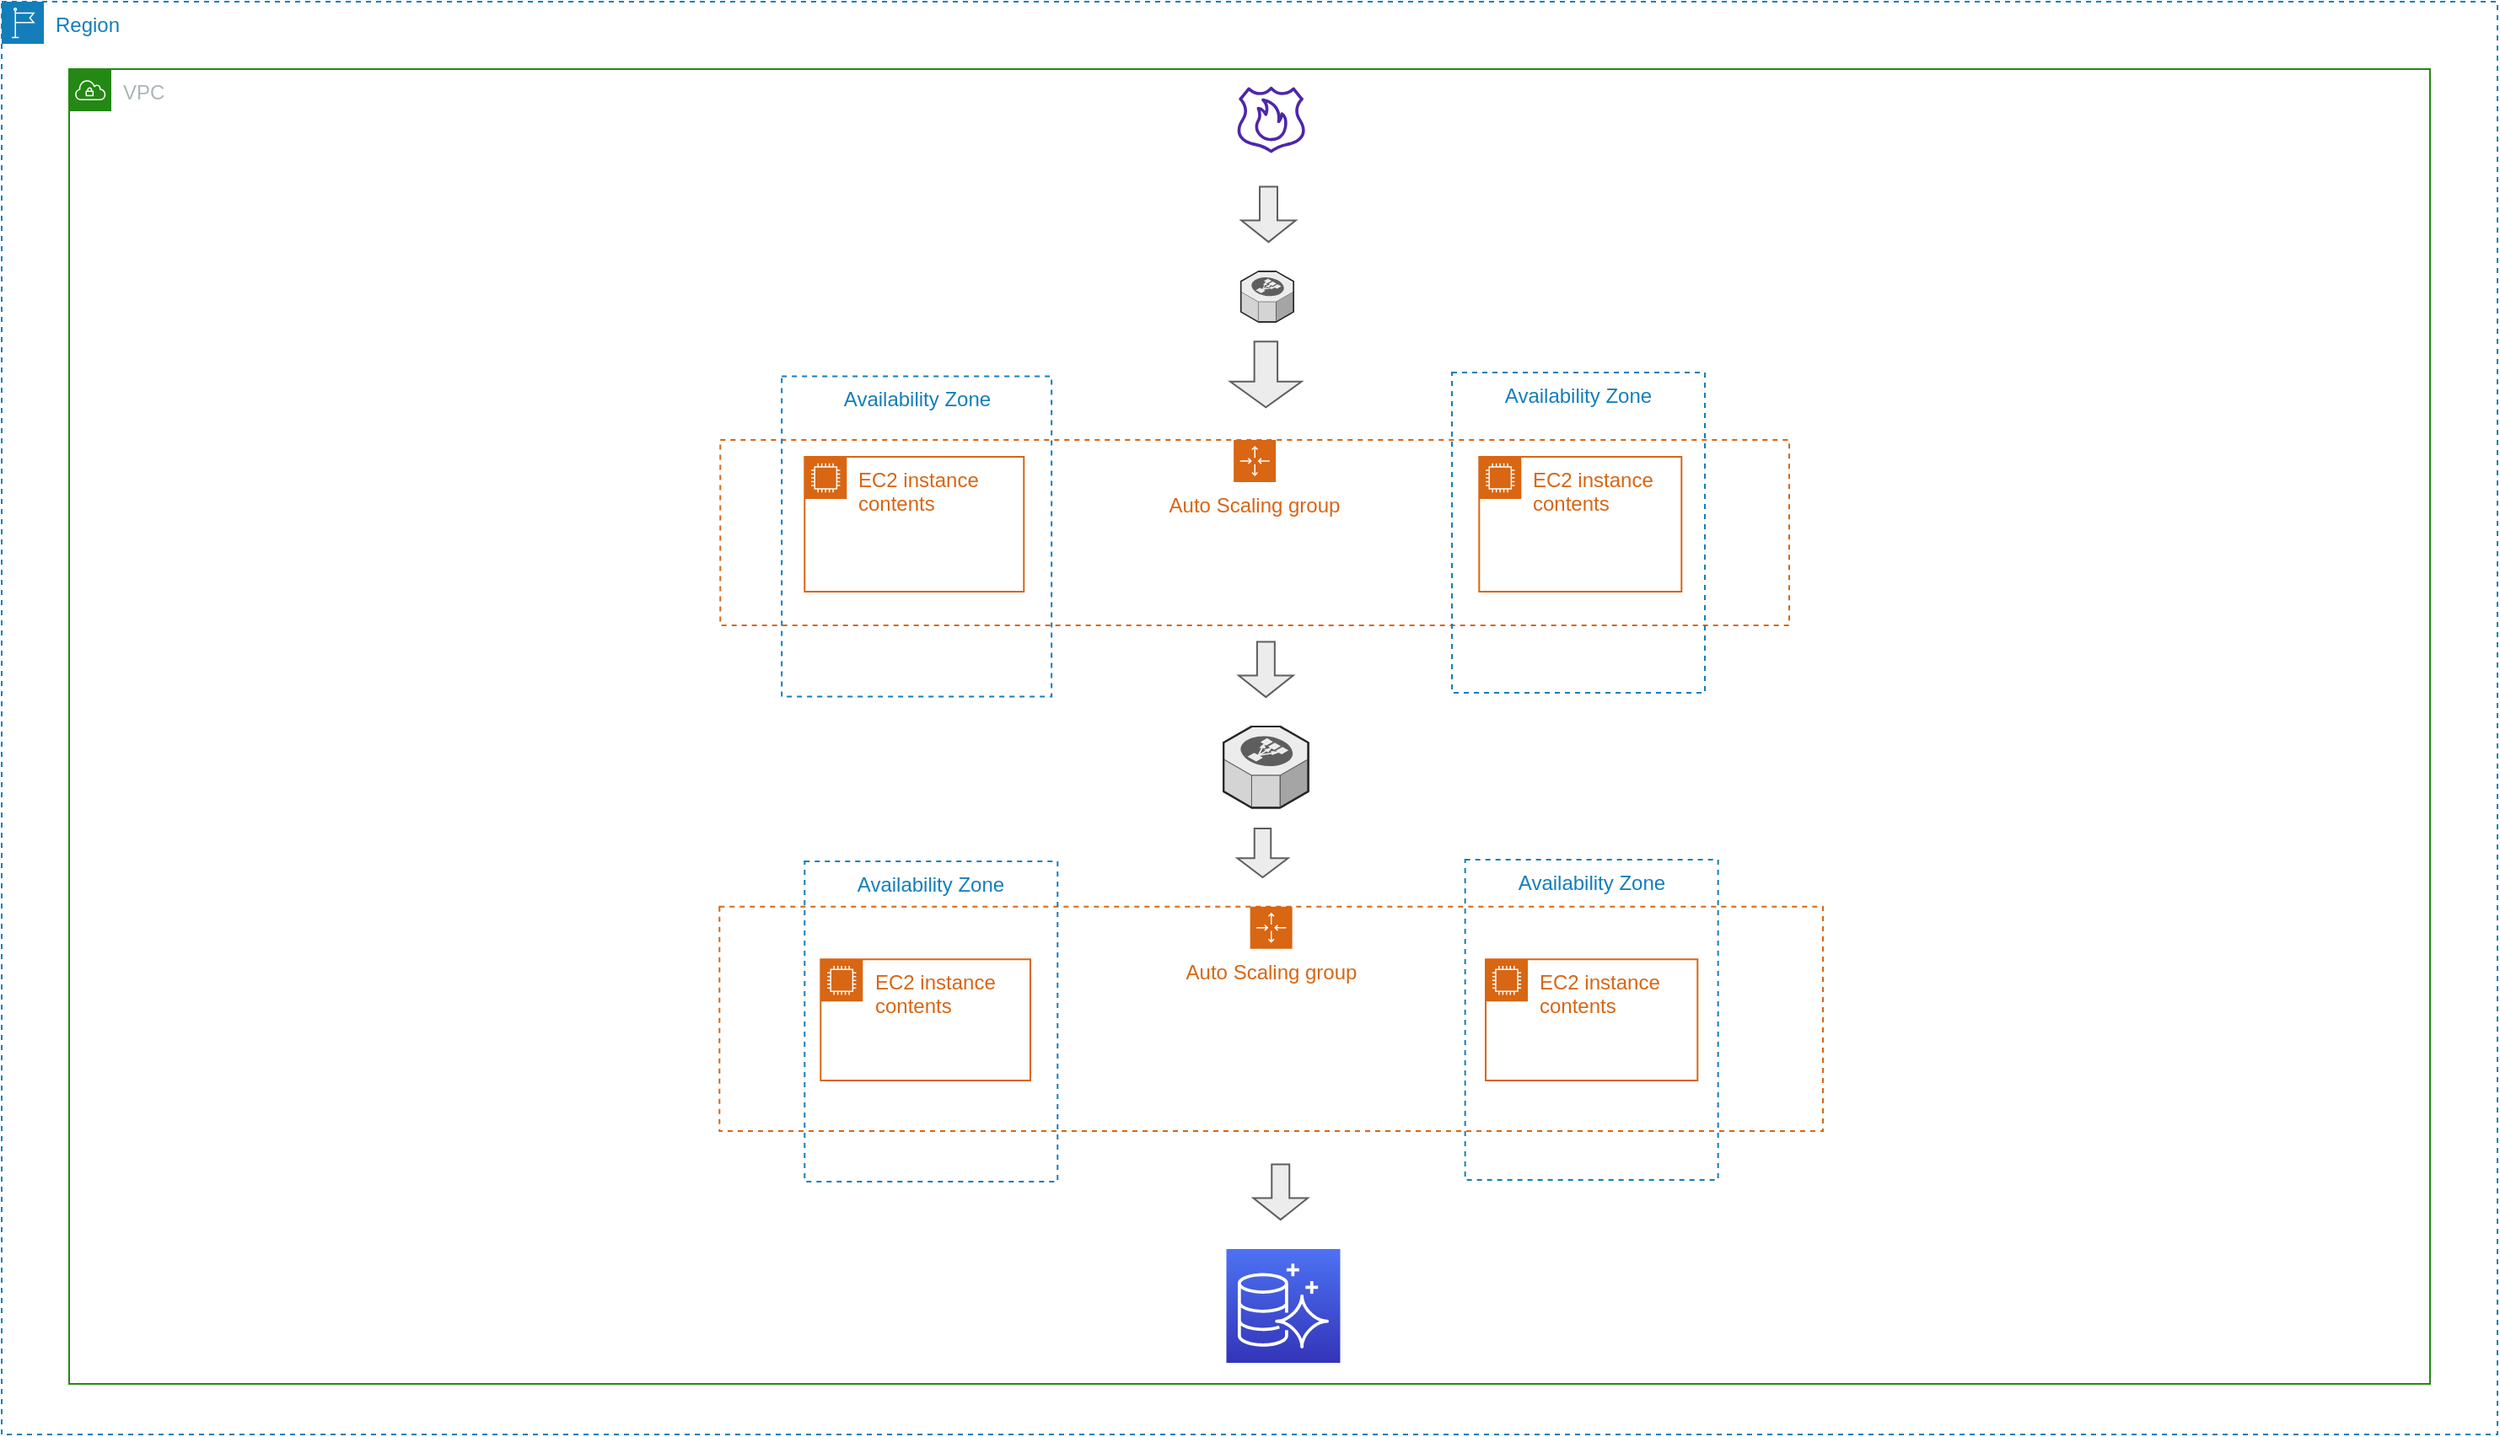 <mxfile version="21.0.6" type="github">
  <diagram name="Page-1" id="WcxMwrETYA4HYHYljI-f">
    <mxGraphModel dx="4622" dy="2744" grid="1" gridSize="10" guides="1" tooltips="1" connect="1" arrows="1" fold="1" page="1" pageScale="1" pageWidth="850" pageHeight="1100" math="0" shadow="0">
      <root>
        <mxCell id="0" />
        <mxCell id="1" parent="0" />
        <mxCell id="GIFDyBif_Qzl57ghV8JT-1" value="Region" style="points=[[0,0],[0.25,0],[0.5,0],[0.75,0],[1,0],[1,0.25],[1,0.5],[1,0.75],[1,1],[0.75,1],[0.5,1],[0.25,1],[0,1],[0,0.75],[0,0.5],[0,0.25]];outlineConnect=0;gradientColor=none;html=1;whiteSpace=wrap;fontSize=12;fontStyle=0;container=1;pointerEvents=0;collapsible=0;recursiveResize=0;shape=mxgraph.aws4.group;grIcon=mxgraph.aws4.group_region;strokeColor=#147EBA;fillColor=none;verticalAlign=top;align=left;spacingLeft=30;fontColor=#147EBA;dashed=1;" parent="1" vertex="1">
          <mxGeometry x="-240" y="-40" width="1480" height="850" as="geometry" />
        </mxCell>
        <mxCell id="GIFDyBif_Qzl57ghV8JT-2" value="VPC" style="points=[[0,0],[0.25,0],[0.5,0],[0.75,0],[1,0],[1,0.25],[1,0.5],[1,0.75],[1,1],[0.75,1],[0.5,1],[0.25,1],[0,1],[0,0.75],[0,0.5],[0,0.25]];outlineConnect=0;gradientColor=none;html=1;whiteSpace=wrap;fontSize=12;fontStyle=0;container=1;pointerEvents=0;collapsible=0;recursiveResize=0;shape=mxgraph.aws4.group;grIcon=mxgraph.aws4.group_vpc;strokeColor=#248814;fillColor=none;verticalAlign=top;align=left;spacingLeft=30;fontColor=#AAB7B8;dashed=0;" parent="1" vertex="1">
          <mxGeometry x="-200" width="1400" height="780" as="geometry" />
        </mxCell>
        <mxCell id="GIFDyBif_Qzl57ghV8JT-3" value="" style="sketch=0;outlineConnect=0;fontColor=#232F3E;gradientColor=none;fillColor=#4D27AA;strokeColor=none;dashed=0;verticalLabelPosition=bottom;verticalAlign=top;align=center;html=1;fontSize=12;fontStyle=0;aspect=fixed;pointerEvents=1;shape=mxgraph.aws4.route_53_resolver_dns_firewall;" parent="GIFDyBif_Qzl57ghV8JT-2" vertex="1">
          <mxGeometry x="692.82" y="10" width="40" height="40" as="geometry" />
        </mxCell>
        <mxCell id="GIFDyBif_Qzl57ghV8JT-6" value="EC2 instance contents" style="points=[[0,0],[0.25,0],[0.5,0],[0.75,0],[1,0],[1,0.25],[1,0.5],[1,0.75],[1,1],[0.75,1],[0.5,1],[0.25,1],[0,1],[0,0.75],[0,0.5],[0,0.25]];outlineConnect=0;gradientColor=none;html=1;whiteSpace=wrap;fontSize=12;fontStyle=0;container=1;pointerEvents=0;collapsible=0;recursiveResize=0;shape=mxgraph.aws4.group;grIcon=mxgraph.aws4.group_ec2_instance_contents;strokeColor=#D86613;fillColor=none;verticalAlign=top;align=left;spacingLeft=30;fontColor=#D86613;dashed=0;" parent="GIFDyBif_Qzl57ghV8JT-2" vertex="1">
          <mxGeometry x="445.65" y="528.12" width="124.35" height="71.88" as="geometry" />
        </mxCell>
        <mxCell id="GIFDyBif_Qzl57ghV8JT-7" value="EC2 instance contents" style="points=[[0,0],[0.25,0],[0.5,0],[0.75,0],[1,0],[1,0.25],[1,0.5],[1,0.75],[1,1],[0.75,1],[0.5,1],[0.25,1],[0,1],[0,0.75],[0,0.5],[0,0.25]];outlineConnect=0;gradientColor=none;html=1;whiteSpace=wrap;fontSize=12;fontStyle=0;container=1;pointerEvents=0;collapsible=0;recursiveResize=0;shape=mxgraph.aws4.group;grIcon=mxgraph.aws4.group_ec2_instance_contents;strokeColor=#D86613;fillColor=none;verticalAlign=top;align=left;spacingLeft=30;fontColor=#D86613;dashed=0;" parent="GIFDyBif_Qzl57ghV8JT-2" vertex="1">
          <mxGeometry x="840" y="528.12" width="125.65" height="71.88" as="geometry" />
        </mxCell>
        <mxCell id="GIFDyBif_Qzl57ghV8JT-8" value="" style="verticalLabelPosition=bottom;html=1;verticalAlign=top;strokeWidth=1;align=center;outlineConnect=0;dashed=0;outlineConnect=0;shape=mxgraph.aws3d.elasticLoadBalancing;fillColor=#ECECEC;strokeColor=#5E5E5E;aspect=fixed;" parent="GIFDyBif_Qzl57ghV8JT-2" vertex="1">
          <mxGeometry x="694.82" y="120" width="31.3" height="30" as="geometry" />
        </mxCell>
        <mxCell id="GIFDyBif_Qzl57ghV8JT-16" value="" style="verticalLabelPosition=bottom;html=1;verticalAlign=top;strokeWidth=1;align=center;outlineConnect=0;dashed=0;outlineConnect=0;shape=mxgraph.aws3d.elasticLoadBalancing;fillColor=#ECECEC;strokeColor=#5E5E5E;aspect=fixed;" parent="GIFDyBif_Qzl57ghV8JT-2" vertex="1">
          <mxGeometry x="684.55" y="390" width="50.26" height="48.17" as="geometry" />
        </mxCell>
        <mxCell id="GIFDyBif_Qzl57ghV8JT-18" value="Auto Scaling group" style="points=[[0,0],[0.25,0],[0.5,0],[0.75,0],[1,0],[1,0.25],[1,0.5],[1,0.75],[1,1],[0.75,1],[0.5,1],[0.25,1],[0,1],[0,0.75],[0,0.5],[0,0.25]];outlineConnect=0;gradientColor=none;html=1;whiteSpace=wrap;fontSize=12;fontStyle=0;container=1;pointerEvents=0;collapsible=0;recursiveResize=0;shape=mxgraph.aws4.groupCenter;grIcon=mxgraph.aws4.group_auto_scaling_group;grStroke=1;strokeColor=#D86613;fillColor=none;verticalAlign=top;align=center;fontColor=#D86613;dashed=1;spacingTop=25;" parent="GIFDyBif_Qzl57ghV8JT-2" vertex="1">
          <mxGeometry x="386.15" y="220" width="633.85" height="110" as="geometry" />
        </mxCell>
        <mxCell id="GIFDyBif_Qzl57ghV8JT-5" value="EC2 instance contents" style="points=[[0,0],[0.25,0],[0.5,0],[0.75,0],[1,0],[1,0.25],[1,0.5],[1,0.75],[1,1],[0.75,1],[0.5,1],[0.25,1],[0,1],[0,0.75],[0,0.5],[0,0.25]];outlineConnect=0;gradientColor=none;html=1;whiteSpace=wrap;fontSize=12;fontStyle=0;container=1;pointerEvents=0;collapsible=0;recursiveResize=0;shape=mxgraph.aws4.group;grIcon=mxgraph.aws4.group_ec2_instance_contents;strokeColor=#D86613;fillColor=none;verticalAlign=top;align=left;spacingLeft=30;fontColor=#D86613;dashed=0;" parent="GIFDyBif_Qzl57ghV8JT-18" vertex="1">
          <mxGeometry x="50" y="10" width="130" height="80" as="geometry" />
        </mxCell>
        <mxCell id="GIFDyBif_Qzl57ghV8JT-4" value="EC2 instance contents" style="points=[[0,0],[0.25,0],[0.5,0],[0.75,0],[1,0],[1,0.25],[1,0.5],[1,0.75],[1,1],[0.75,1],[0.5,1],[0.25,1],[0,1],[0,0.75],[0,0.5],[0,0.25]];outlineConnect=0;gradientColor=none;html=1;whiteSpace=wrap;fontSize=12;fontStyle=0;container=1;pointerEvents=0;collapsible=0;recursiveResize=0;shape=mxgraph.aws4.group;grIcon=mxgraph.aws4.group_ec2_instance_contents;strokeColor=#D86613;fillColor=none;verticalAlign=top;align=left;spacingLeft=30;fontColor=#D86613;dashed=0;" parent="GIFDyBif_Qzl57ghV8JT-18" vertex="1">
          <mxGeometry x="450" y="10" width="120" height="80" as="geometry" />
        </mxCell>
        <mxCell id="GIFDyBif_Qzl57ghV8JT-19" value="Auto Scaling group" style="points=[[0,0],[0.25,0],[0.5,0],[0.75,0],[1,0],[1,0.25],[1,0.5],[1,0.75],[1,1],[0.75,1],[0.5,1],[0.25,1],[0,1],[0,0.75],[0,0.5],[0,0.25]];outlineConnect=0;gradientColor=none;html=1;whiteSpace=wrap;fontSize=12;fontStyle=0;container=1;pointerEvents=0;collapsible=0;recursiveResize=0;shape=mxgraph.aws4.groupCenter;grIcon=mxgraph.aws4.group_auto_scaling_group;grStroke=1;strokeColor=#D86613;fillColor=none;verticalAlign=top;align=center;fontColor=#D86613;dashed=1;spacingTop=25;" parent="GIFDyBif_Qzl57ghV8JT-2" vertex="1">
          <mxGeometry x="385.65" y="496.87" width="654.35" height="133.13" as="geometry" />
        </mxCell>
        <mxCell id="GIFDyBif_Qzl57ghV8JT-22" value="Availability Zone" style="fillColor=none;strokeColor=#147EBA;dashed=1;verticalAlign=top;fontStyle=0;fontColor=#147EBA;whiteSpace=wrap;html=1;" parent="GIFDyBif_Qzl57ghV8JT-19" vertex="1">
          <mxGeometry x="50.5" y="-26.87" width="150" height="190" as="geometry" />
        </mxCell>
        <mxCell id="GIFDyBif_Qzl57ghV8JT-20" value="Availability Zone" style="fillColor=none;strokeColor=#147EBA;dashed=1;verticalAlign=top;fontStyle=0;fontColor=#147EBA;whiteSpace=wrap;html=1;" parent="GIFDyBif_Qzl57ghV8JT-2" vertex="1">
          <mxGeometry x="422.58" y="182.26" width="160" height="190" as="geometry" />
        </mxCell>
        <mxCell id="GIFDyBif_Qzl57ghV8JT-21" value="Availability Zone" style="fillColor=none;strokeColor=#147EBA;dashed=1;verticalAlign=top;fontStyle=0;fontColor=#147EBA;whiteSpace=wrap;html=1;" parent="GIFDyBif_Qzl57ghV8JT-2" vertex="1">
          <mxGeometry x="820" y="180" width="150" height="190" as="geometry" />
        </mxCell>
        <mxCell id="GIFDyBif_Qzl57ghV8JT-24" value="" style="sketch=0;points=[[0,0,0],[0.25,0,0],[0.5,0,0],[0.75,0,0],[1,0,0],[0,1,0],[0.25,1,0],[0.5,1,0],[0.75,1,0],[1,1,0],[0,0.25,0],[0,0.5,0],[0,0.75,0],[1,0.25,0],[1,0.5,0],[1,0.75,0]];outlineConnect=0;fontColor=#232F3E;gradientColor=#4D72F3;gradientDirection=north;fillColor=#3334B9;strokeColor=#ffffff;dashed=0;verticalLabelPosition=bottom;verticalAlign=top;align=center;html=1;fontSize=12;fontStyle=0;aspect=fixed;shape=mxgraph.aws4.resourceIcon;resIcon=mxgraph.aws4.aurora;" parent="GIFDyBif_Qzl57ghV8JT-2" vertex="1">
          <mxGeometry x="686.25" y="700" width="67.5" height="67.5" as="geometry" />
        </mxCell>
        <mxCell id="GIFDyBif_Qzl57ghV8JT-27" value="" style="shape=singleArrow;whiteSpace=wrap;html=1;arrowWidth=0.325;arrowSize=0.391;verticalAlign=top;fillColor=#ECECEC;strokeColor=#5E5E5E;strokeWidth=1;dashed=0;rotation=90;" parent="GIFDyBif_Qzl57ghV8JT-2" vertex="1">
          <mxGeometry x="690.18" y="160" width="39" height="42.26" as="geometry" />
        </mxCell>
        <mxCell id="GIFDyBif_Qzl57ghV8JT-31" value="" style="shape=singleArrow;whiteSpace=wrap;html=1;arrowWidth=0.325;arrowSize=0.391;verticalAlign=top;fillColor=#ECECEC;strokeColor=#5E5E5E;strokeWidth=1;dashed=0;rotation=90;" parent="GIFDyBif_Qzl57ghV8JT-2" vertex="1">
          <mxGeometry x="701.94" y="650" width="32.87" height="32.26" as="geometry" />
        </mxCell>
        <mxCell id="GIFDyBif_Qzl57ghV8JT-32" value="" style="shape=singleArrow;whiteSpace=wrap;html=1;arrowWidth=0.325;arrowSize=0.391;verticalAlign=top;fillColor=#ECECEC;strokeColor=#5E5E5E;strokeWidth=1;dashed=0;rotation=90;" parent="GIFDyBif_Qzl57ghV8JT-2" vertex="1">
          <mxGeometry x="693.25" y="450" width="29" height="30" as="geometry" />
        </mxCell>
        <mxCell id="GIFDyBif_Qzl57ghV8JT-23" value="Availability Zone" style="fillColor=none;strokeColor=#147EBA;dashed=1;verticalAlign=top;fontStyle=0;fontColor=#147EBA;whiteSpace=wrap;html=1;" parent="GIFDyBif_Qzl57ghV8JT-2" vertex="1">
          <mxGeometry x="827.83" y="469.06" width="150" height="190" as="geometry" />
        </mxCell>
        <mxCell id="GIFDyBif_Qzl57ghV8JT-34" value="" style="shape=singleArrow;whiteSpace=wrap;html=1;arrowWidth=0.325;arrowSize=0.391;verticalAlign=top;fillColor=#ECECEC;strokeColor=#5E5E5E;strokeWidth=1;dashed=0;rotation=90;" parent="GIFDyBif_Qzl57ghV8JT-2" vertex="1">
          <mxGeometry x="694.82" y="70" width="32.87" height="32.26" as="geometry" />
        </mxCell>
        <mxCell id="GIFDyBif_Qzl57ghV8JT-35" value="" style="shape=singleArrow;whiteSpace=wrap;html=1;arrowWidth=0.325;arrowSize=0.391;verticalAlign=top;fillColor=#ECECEC;strokeColor=#5E5E5E;strokeWidth=1;dashed=0;rotation=90;" parent="GIFDyBif_Qzl57ghV8JT-2" vertex="1">
          <mxGeometry x="693.25" y="340" width="32.87" height="32.26" as="geometry" />
        </mxCell>
      </root>
    </mxGraphModel>
  </diagram>
</mxfile>
